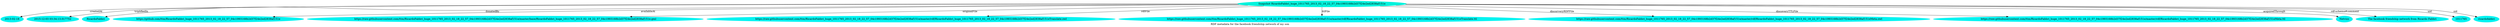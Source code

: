 digraph  {
	graph [label="RDF metadata for the facebook friendship network of my son"];
	node [label="\N"];
	"Snapshot RicardoFabbri_huge_1011765_2013_02_18_22_57_04c1993168b2d37f24e2ed2838af151e"	 [color="#02F3DD",
		style=filled];
	0	 [color="#02F3F1",
		label="2013-02-18",
		style=filled];
	"Snapshot RicardoFabbri_huge_1011765_2013_02_18_22_57_04c1993168b2d37f24e2ed2838af151e" -> 0	 [label=createdAt];
	1	 [color="#02F3F1",
		label="2015-12-03 03:34:13.017752",
		style=filled];
	"Snapshot RicardoFabbri_huge_1011765_2013_02_18_22_57_04c1993168b2d37f24e2ed2838af151e" -> 1	 [label=triplifiedIn];
	2	 [color="#02F3F1",
		label=RicardoFabbri,
		style=filled];
	"Snapshot RicardoFabbri_huge_1011765_2013_02_18_22_57_04c1993168b2d37f24e2ed2838af151e" -> 2	 [label=donatedBy];
	3	 [color="#02F3F1",
		label="https://github.com/ttm/RicardoFabbri_huge_1011765_2013_02_18_22_57_04c1993168b2d37f24e2ed2838af151e",
		style=filled];
	"Snapshot RicardoFabbri_huge_1011765_2013_02_18_22_57_04c1993168b2d37f24e2ed2838af151e" -> 3	 [label=availableAt];
	4	 [color="#02F3F1",
		label="https://raw.githubusercontent.com/ttm/RicardoFabbri_huge_1011765_2013_02_18_22_57_04c1993168b2d37f24e2ed2838af151e/master/base/RicardoFabbri_\
huge_1011765_2013_02_18_22_57_04c1993168b2d37f24e2ed2838af151e.gml",
		style=filled];
	"Snapshot RicardoFabbri_huge_1011765_2013_02_18_22_57_04c1993168b2d37f24e2ed2838af151e" -> 4	 [label=originalFile];
	5	 [color="#02F3F1",
		label="https://raw.githubusercontent.com/ttm/RicardoFabbri_huge_1011765_2013_02_18_22_57_04c1993168b2d37f24e2ed2838af151e/master/rdf/RicardoFabbri_\
huge_1011765_2013_02_18_22_57_04c1993168b2d37f24e2ed2838af151eTranslate.owl",
		style=filled];
	"Snapshot RicardoFabbri_huge_1011765_2013_02_18_22_57_04c1993168b2d37f24e2ed2838af151e" -> 5	 [label=rdfFile];
	6	 [color="#02F3F1",
		label="https://raw.githubusercontent.com/ttm/RicardoFabbri_huge_1011765_2013_02_18_22_57_04c1993168b2d37f24e2ed2838af151e/master/rdf/RicardoFabbri_\
huge_1011765_2013_02_18_22_57_04c1993168b2d37f24e2ed2838af151eTranslate.ttl",
		style=filled];
	"Snapshot RicardoFabbri_huge_1011765_2013_02_18_22_57_04c1993168b2d37f24e2ed2838af151e" -> 6	 [label=ttlFile];
	7	 [color="#02F3F1",
		label="https://raw.githubusercontent.com/ttm/RicardoFabbri_huge_1011765_2013_02_18_22_57_04c1993168b2d37f24e2ed2838af151e/master/rdf/RicardoFabbri_\
huge_1011765_2013_02_18_22_57_04c1993168b2d37f24e2ed2838af151eMeta.owl",
		style=filled];
	"Snapshot RicardoFabbri_huge_1011765_2013_02_18_22_57_04c1993168b2d37f24e2ed2838af151e" -> 7	 [label=discorveryRDFFile];
	8	 [color="#02F3F1",
		label="https://raw.githubusercontent.com/ttm/RicardoFabbri_huge_1011765_2013_02_18_22_57_04c1993168b2d37f24e2ed2838af151e/master/rdf/RicardoFabbri_\
huge_1011765_2013_02_18_22_57_04c1993168b2d37f24e2ed2838af151eMeta.ttl",
		style=filled];
	"Snapshot RicardoFabbri_huge_1011765_2013_02_18_22_57_04c1993168b2d37f24e2ed2838af151e" -> 8	 [label=discoveryTTLFile];
	9	 [color="#02F3F1",
		label=Netvizz,
		style=filled];
	"Snapshot RicardoFabbri_huge_1011765_2013_02_18_22_57_04c1993168b2d37f24e2ed2838af151e" -> 9	 [label=acquiredThrough];
	10	 [color="#02F3F1",
		label="The facebook friendship network from Ricardo Fabbri",
		style=filled];
	"Snapshot RicardoFabbri_huge_1011765_2013_02_18_22_57_04c1993168b2d37f24e2ed2838af151e" -> 10	 [label="rdf-schema#comment"];
	11	 [color="#02F3F1",
		label=1011765,
		style=filled];
	"Snapshot RicardoFabbri_huge_1011765_2013_02_18_22_57_04c1993168b2d37f24e2ed2838af151e" -> 11	 [label=uid];
	12	 [color="#02F3F1",
		label=ricardofabbri,
		style=filled];
	"Snapshot RicardoFabbri_huge_1011765_2013_02_18_22_57_04c1993168b2d37f24e2ed2838af151e" -> 12	 [label=sid];
}
